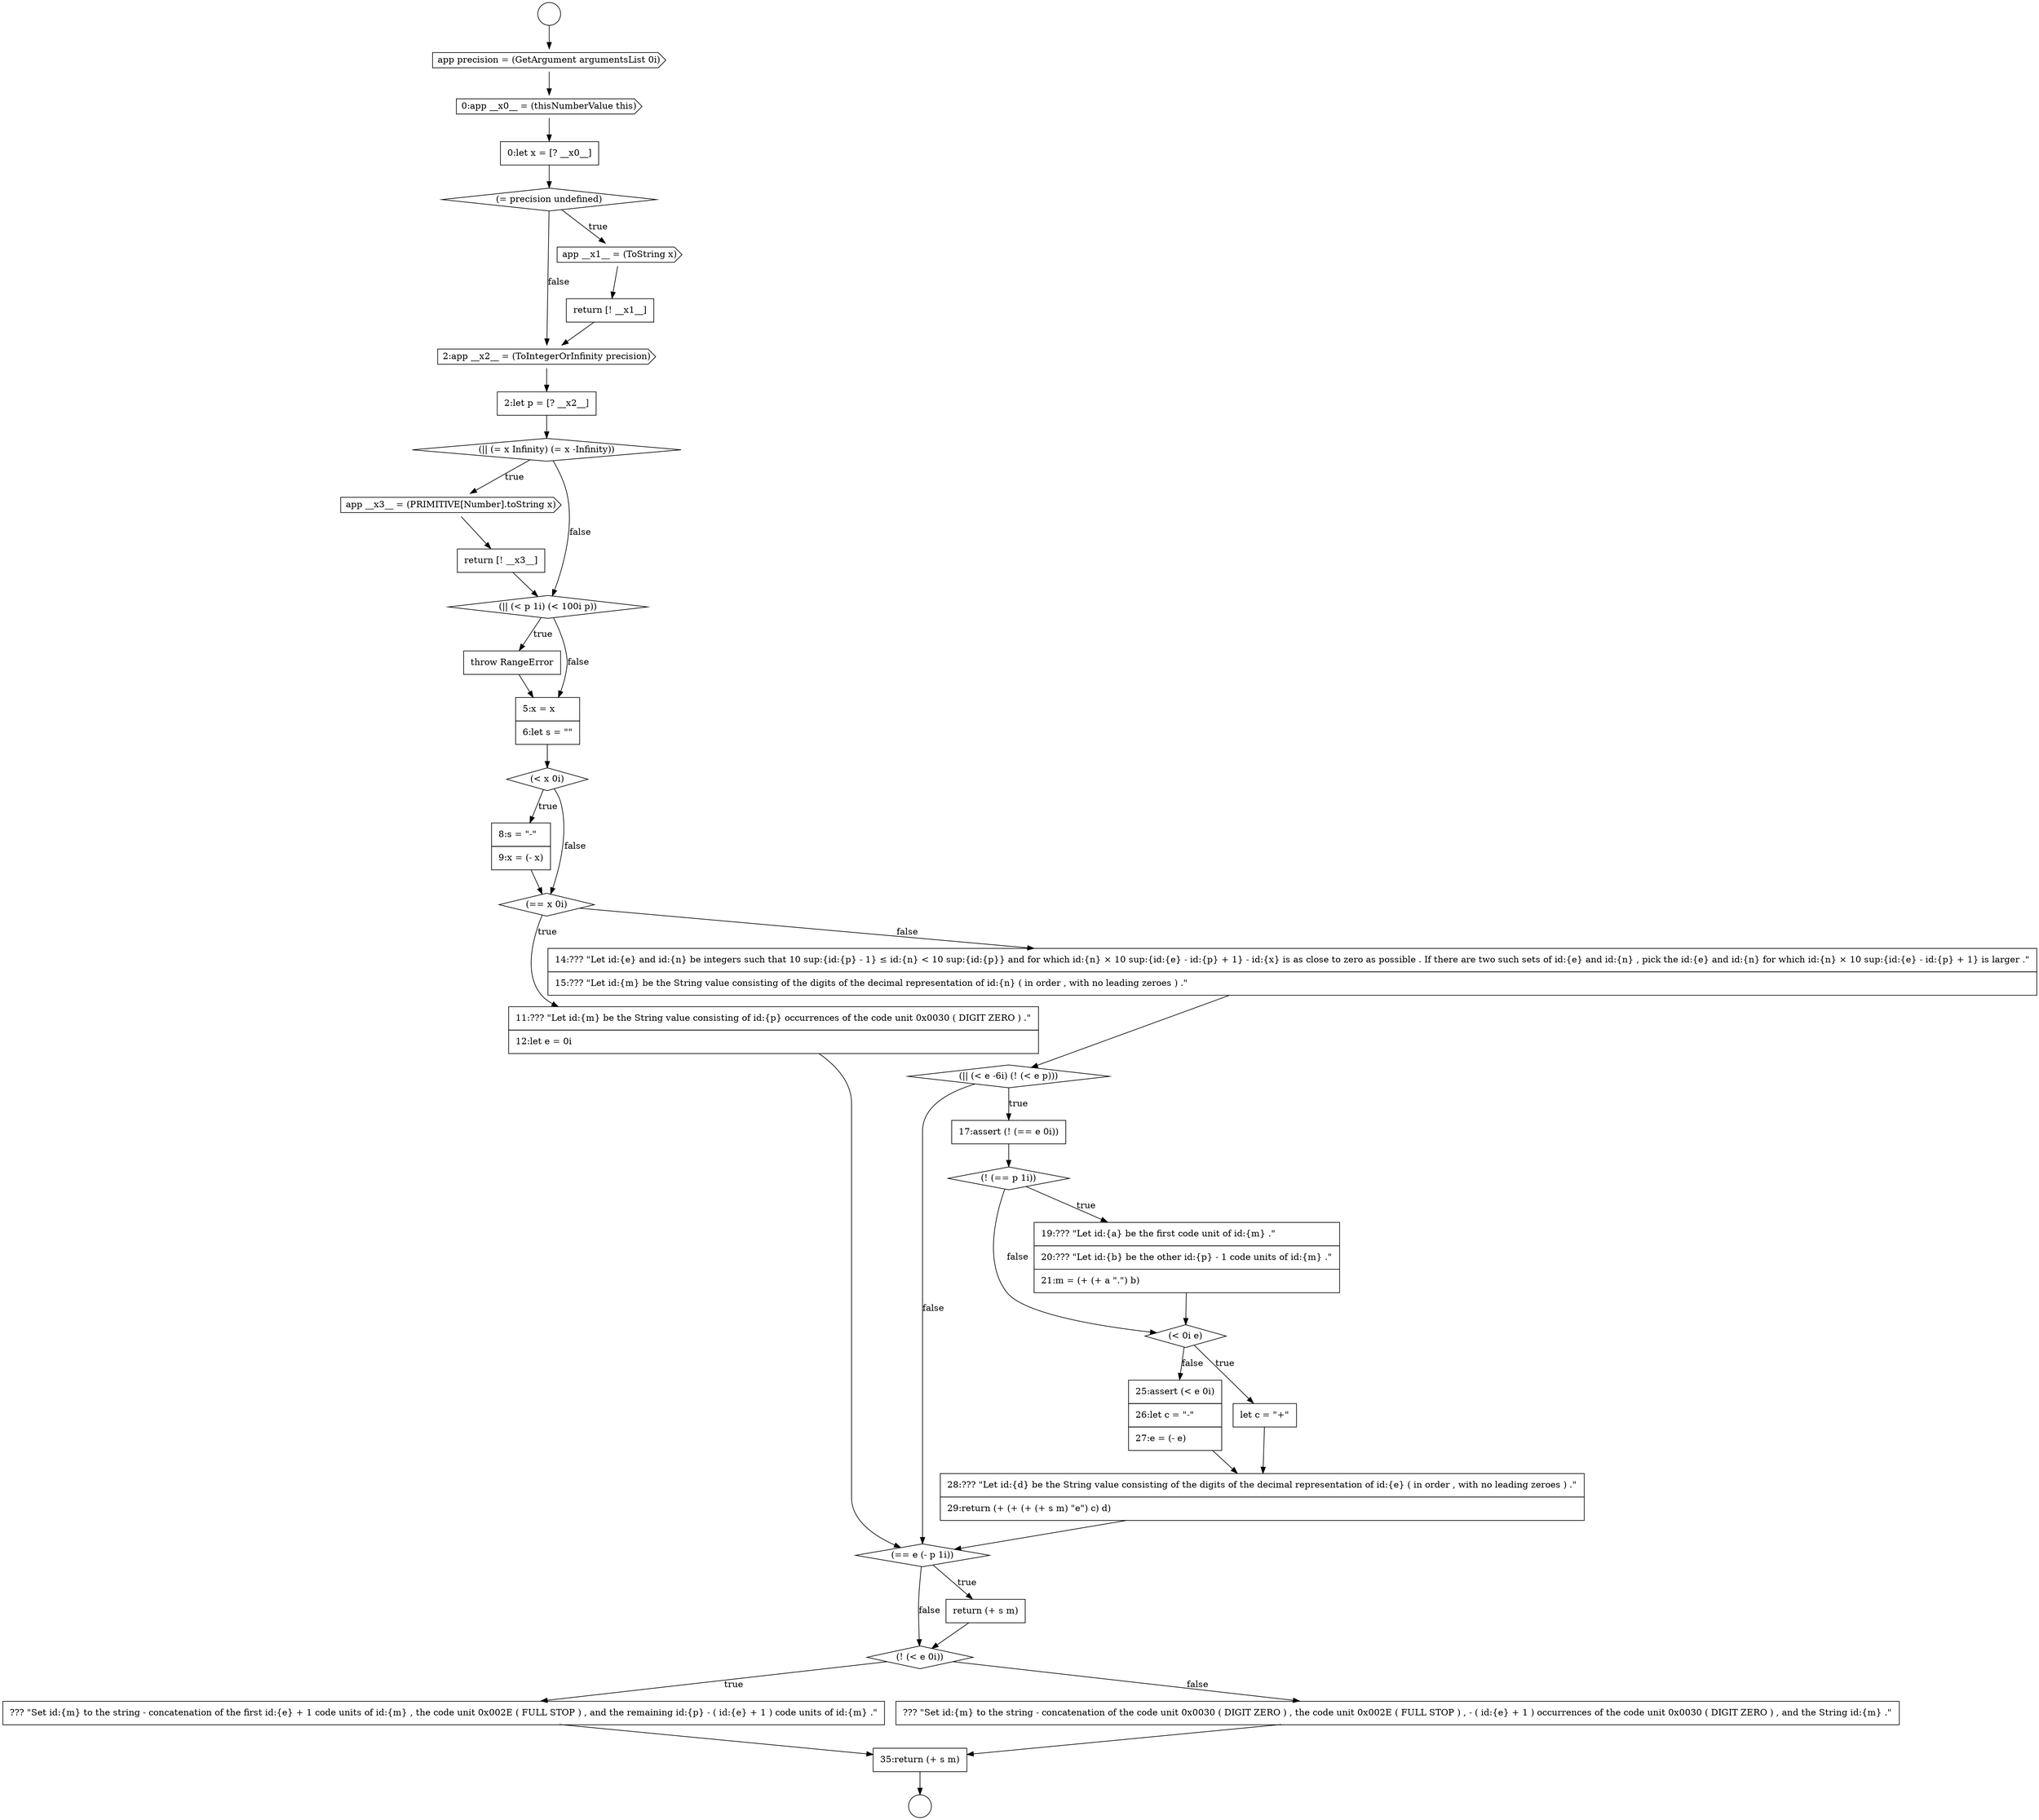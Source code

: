 digraph {
  node12629 [shape=none, margin=0, label=<<font color="black">
    <table border="0" cellborder="1" cellspacing="0" cellpadding="10">
      <tr><td align="left">return [! __x3__]</td></tr>
    </table>
  </font>> color="black" fillcolor="white" style=filled]
  node12625 [shape=cds, label=<<font color="black">2:app __x2__ = (ToIntegerOrInfinity precision)</font>> color="black" fillcolor="white" style=filled]
  node12638 [shape=diamond, label=<<font color="black">(|| (&lt; e -6i) (! (&lt; e p)))</font>> color="black" fillcolor="white" style=filled]
  node12623 [shape=cds, label=<<font color="black">app __x1__ = (ToString x)</font>> color="black" fillcolor="white" style=filled]
  node12645 [shape=none, margin=0, label=<<font color="black">
    <table border="0" cellborder="1" cellspacing="0" cellpadding="10">
      <tr><td align="left">28:??? &quot;Let id:{d} be the String value consisting of the digits of the decimal representation of id:{e} ( in order , with no leading zeroes ) .&quot;</td></tr>
      <tr><td align="left">29:return (+ (+ (+ (+ s m) &quot;e&quot;) c) d)</td></tr>
    </table>
  </font>> color="black" fillcolor="white" style=filled]
  node12628 [shape=cds, label=<<font color="black">app __x3__ = (PRIMITIVE[Number].toString x)</font>> color="black" fillcolor="white" style=filled]
  node12636 [shape=none, margin=0, label=<<font color="black">
    <table border="0" cellborder="1" cellspacing="0" cellpadding="10">
      <tr><td align="left">11:??? &quot;Let id:{m} be the String value consisting of id:{p} occurrences of the code unit 0x0030 ( DIGIT ZERO ) .&quot;</td></tr>
      <tr><td align="left">12:let e = 0i</td></tr>
    </table>
  </font>> color="black" fillcolor="white" style=filled]
  node12624 [shape=none, margin=0, label=<<font color="black">
    <table border="0" cellborder="1" cellspacing="0" cellpadding="10">
      <tr><td align="left">return [! __x1__]</td></tr>
    </table>
  </font>> color="black" fillcolor="white" style=filled]
  node12631 [shape=none, margin=0, label=<<font color="black">
    <table border="0" cellborder="1" cellspacing="0" cellpadding="10">
      <tr><td align="left">throw RangeError</td></tr>
    </table>
  </font>> color="black" fillcolor="white" style=filled]
  node12644 [shape=none, margin=0, label=<<font color="black">
    <table border="0" cellborder="1" cellspacing="0" cellpadding="10">
      <tr><td align="left">25:assert (&lt; e 0i)</td></tr>
      <tr><td align="left">26:let c = &quot;-&quot;</td></tr>
      <tr><td align="left">27:e = (- e)</td></tr>
    </table>
  </font>> color="black" fillcolor="white" style=filled]
  node12627 [shape=diamond, label=<<font color="black">(|| (= x Infinity) (= x -Infinity))</font>> color="black" fillcolor="white" style=filled]
  node12648 [shape=diamond, label=<<font color="black">(! (&lt; e 0i))</font>> color="black" fillcolor="white" style=filled]
  node12633 [shape=diamond, label=<<font color="black">(&lt; x 0i)</font>> color="black" fillcolor="white" style=filled]
  node12620 [shape=cds, label=<<font color="black">0:app __x0__ = (thisNumberValue this)</font>> color="black" fillcolor="white" style=filled]
  node12637 [shape=none, margin=0, label=<<font color="black">
    <table border="0" cellborder="1" cellspacing="0" cellpadding="10">
      <tr><td align="left">14:??? &quot;Let id:{e} and id:{n} be integers such that 10 sup:{id:{p} - 1} &le; id:{n} &lt; 10 sup:{id:{p}} and for which id:{n} &times; 10 sup:{id:{e} - id:{p} + 1} - id:{x} is as close to zero as possible . If there are two such sets of id:{e} and id:{n} , pick the id:{e} and id:{n} for which id:{n} &times; 10 sup:{id:{e} - id:{p} + 1} is larger .&quot;</td></tr>
      <tr><td align="left">15:??? &quot;Let id:{m} be the String value consisting of the digits of the decimal representation of id:{n} ( in order , with no leading zeroes ) .&quot;</td></tr>
    </table>
  </font>> color="black" fillcolor="white" style=filled]
  node12634 [shape=none, margin=0, label=<<font color="black">
    <table border="0" cellborder="1" cellspacing="0" cellpadding="10">
      <tr><td align="left">8:s = &quot;-&quot;</td></tr>
      <tr><td align="left">9:x = (- x)</td></tr>
    </table>
  </font>> color="black" fillcolor="white" style=filled]
  node12649 [shape=none, margin=0, label=<<font color="black">
    <table border="0" cellborder="1" cellspacing="0" cellpadding="10">
      <tr><td align="left">??? &quot;Set id:{m} to the string - concatenation of the first id:{e} + 1 code units of id:{m} , the code unit 0x002E ( FULL STOP ) , and the remaining id:{p} - ( id:{e} + 1 ) code units of id:{m} .&quot;</td></tr>
    </table>
  </font>> color="black" fillcolor="white" style=filled]
  node12617 [shape=circle label=" " color="black" fillcolor="white" style=filled]
  node12646 [shape=diamond, label=<<font color="black">(== e (- p 1i))</font>> color="black" fillcolor="white" style=filled]
  node12642 [shape=diamond, label=<<font color="black">(&lt; 0i e)</font>> color="black" fillcolor="white" style=filled]
  node12621 [shape=none, margin=0, label=<<font color="black">
    <table border="0" cellborder="1" cellspacing="0" cellpadding="10">
      <tr><td align="left">0:let x = [? __x0__]</td></tr>
    </table>
  </font>> color="black" fillcolor="white" style=filled]
  node12635 [shape=diamond, label=<<font color="black">(== x 0i)</font>> color="black" fillcolor="white" style=filled]
  node12650 [shape=none, margin=0, label=<<font color="black">
    <table border="0" cellborder="1" cellspacing="0" cellpadding="10">
      <tr><td align="left">??? &quot;Set id:{m} to the string - concatenation of the code unit 0x0030 ( DIGIT ZERO ) , the code unit 0x002E ( FULL STOP ) , - ( id:{e} + 1 ) occurrences of the code unit 0x0030 ( DIGIT ZERO ) , and the String id:{m} .&quot;</td></tr>
    </table>
  </font>> color="black" fillcolor="white" style=filled]
  node12640 [shape=diamond, label=<<font color="black">(! (== p 1i))</font>> color="black" fillcolor="white" style=filled]
  node12618 [shape=circle label=" " color="black" fillcolor="white" style=filled]
  node12639 [shape=none, margin=0, label=<<font color="black">
    <table border="0" cellborder="1" cellspacing="0" cellpadding="10">
      <tr><td align="left">17:assert (! (== e 0i))</td></tr>
    </table>
  </font>> color="black" fillcolor="white" style=filled]
  node12622 [shape=diamond, label=<<font color="black">(= precision undefined)</font>> color="black" fillcolor="white" style=filled]
  node12632 [shape=none, margin=0, label=<<font color="black">
    <table border="0" cellborder="1" cellspacing="0" cellpadding="10">
      <tr><td align="left">5:x = x</td></tr>
      <tr><td align="left">6:let s = &quot;&quot;</td></tr>
    </table>
  </font>> color="black" fillcolor="white" style=filled]
  node12641 [shape=none, margin=0, label=<<font color="black">
    <table border="0" cellborder="1" cellspacing="0" cellpadding="10">
      <tr><td align="left">19:??? &quot;Let id:{a} be the first code unit of id:{m} .&quot;</td></tr>
      <tr><td align="left">20:??? &quot;Let id:{b} be the other id:{p} - 1 code units of id:{m} .&quot;</td></tr>
      <tr><td align="left">21:m = (+ (+ a &quot;.&quot;) b)</td></tr>
    </table>
  </font>> color="black" fillcolor="white" style=filled]
  node12651 [shape=none, margin=0, label=<<font color="black">
    <table border="0" cellborder="1" cellspacing="0" cellpadding="10">
      <tr><td align="left">35:return (+ s m)</td></tr>
    </table>
  </font>> color="black" fillcolor="white" style=filled]
  node12619 [shape=cds, label=<<font color="black">app precision = (GetArgument argumentsList 0i)</font>> color="black" fillcolor="white" style=filled]
  node12647 [shape=none, margin=0, label=<<font color="black">
    <table border="0" cellborder="1" cellspacing="0" cellpadding="10">
      <tr><td align="left">return (+ s m)</td></tr>
    </table>
  </font>> color="black" fillcolor="white" style=filled]
  node12630 [shape=diamond, label=<<font color="black">(|| (&lt; p 1i) (&lt; 100i p))</font>> color="black" fillcolor="white" style=filled]
  node12626 [shape=none, margin=0, label=<<font color="black">
    <table border="0" cellborder="1" cellspacing="0" cellpadding="10">
      <tr><td align="left">2:let p = [? __x2__]</td></tr>
    </table>
  </font>> color="black" fillcolor="white" style=filled]
  node12643 [shape=none, margin=0, label=<<font color="black">
    <table border="0" cellborder="1" cellspacing="0" cellpadding="10">
      <tr><td align="left">let c = &quot;+&quot;</td></tr>
    </table>
  </font>> color="black" fillcolor="white" style=filled]
  node12628 -> node12629 [ color="black"]
  node12626 -> node12627 [ color="black"]
  node12633 -> node12634 [label=<<font color="black">true</font>> color="black"]
  node12633 -> node12635 [label=<<font color="black">false</font>> color="black"]
  node12634 -> node12635 [ color="black"]
  node12644 -> node12645 [ color="black"]
  node12637 -> node12638 [ color="black"]
  node12650 -> node12651 [ color="black"]
  node12623 -> node12624 [ color="black"]
  node12643 -> node12645 [ color="black"]
  node12646 -> node12647 [label=<<font color="black">true</font>> color="black"]
  node12646 -> node12648 [label=<<font color="black">false</font>> color="black"]
  node12625 -> node12626 [ color="black"]
  node12617 -> node12619 [ color="black"]
  node12639 -> node12640 [ color="black"]
  node12621 -> node12622 [ color="black"]
  node12631 -> node12632 [ color="black"]
  node12636 -> node12646 [ color="black"]
  node12632 -> node12633 [ color="black"]
  node12648 -> node12649 [label=<<font color="black">true</font>> color="black"]
  node12648 -> node12650 [label=<<font color="black">false</font>> color="black"]
  node12630 -> node12631 [label=<<font color="black">true</font>> color="black"]
  node12630 -> node12632 [label=<<font color="black">false</font>> color="black"]
  node12641 -> node12642 [ color="black"]
  node12619 -> node12620 [ color="black"]
  node12647 -> node12648 [ color="black"]
  node12651 -> node12618 [ color="black"]
  node12642 -> node12643 [label=<<font color="black">true</font>> color="black"]
  node12642 -> node12644 [label=<<font color="black">false</font>> color="black"]
  node12638 -> node12639 [label=<<font color="black">true</font>> color="black"]
  node12638 -> node12646 [label=<<font color="black">false</font>> color="black"]
  node12635 -> node12636 [label=<<font color="black">true</font>> color="black"]
  node12635 -> node12637 [label=<<font color="black">false</font>> color="black"]
  node12620 -> node12621 [ color="black"]
  node12649 -> node12651 [ color="black"]
  node12629 -> node12630 [ color="black"]
  node12624 -> node12625 [ color="black"]
  node12640 -> node12641 [label=<<font color="black">true</font>> color="black"]
  node12640 -> node12642 [label=<<font color="black">false</font>> color="black"]
  node12622 -> node12623 [label=<<font color="black">true</font>> color="black"]
  node12622 -> node12625 [label=<<font color="black">false</font>> color="black"]
  node12627 -> node12628 [label=<<font color="black">true</font>> color="black"]
  node12627 -> node12630 [label=<<font color="black">false</font>> color="black"]
  node12645 -> node12646 [ color="black"]
}

